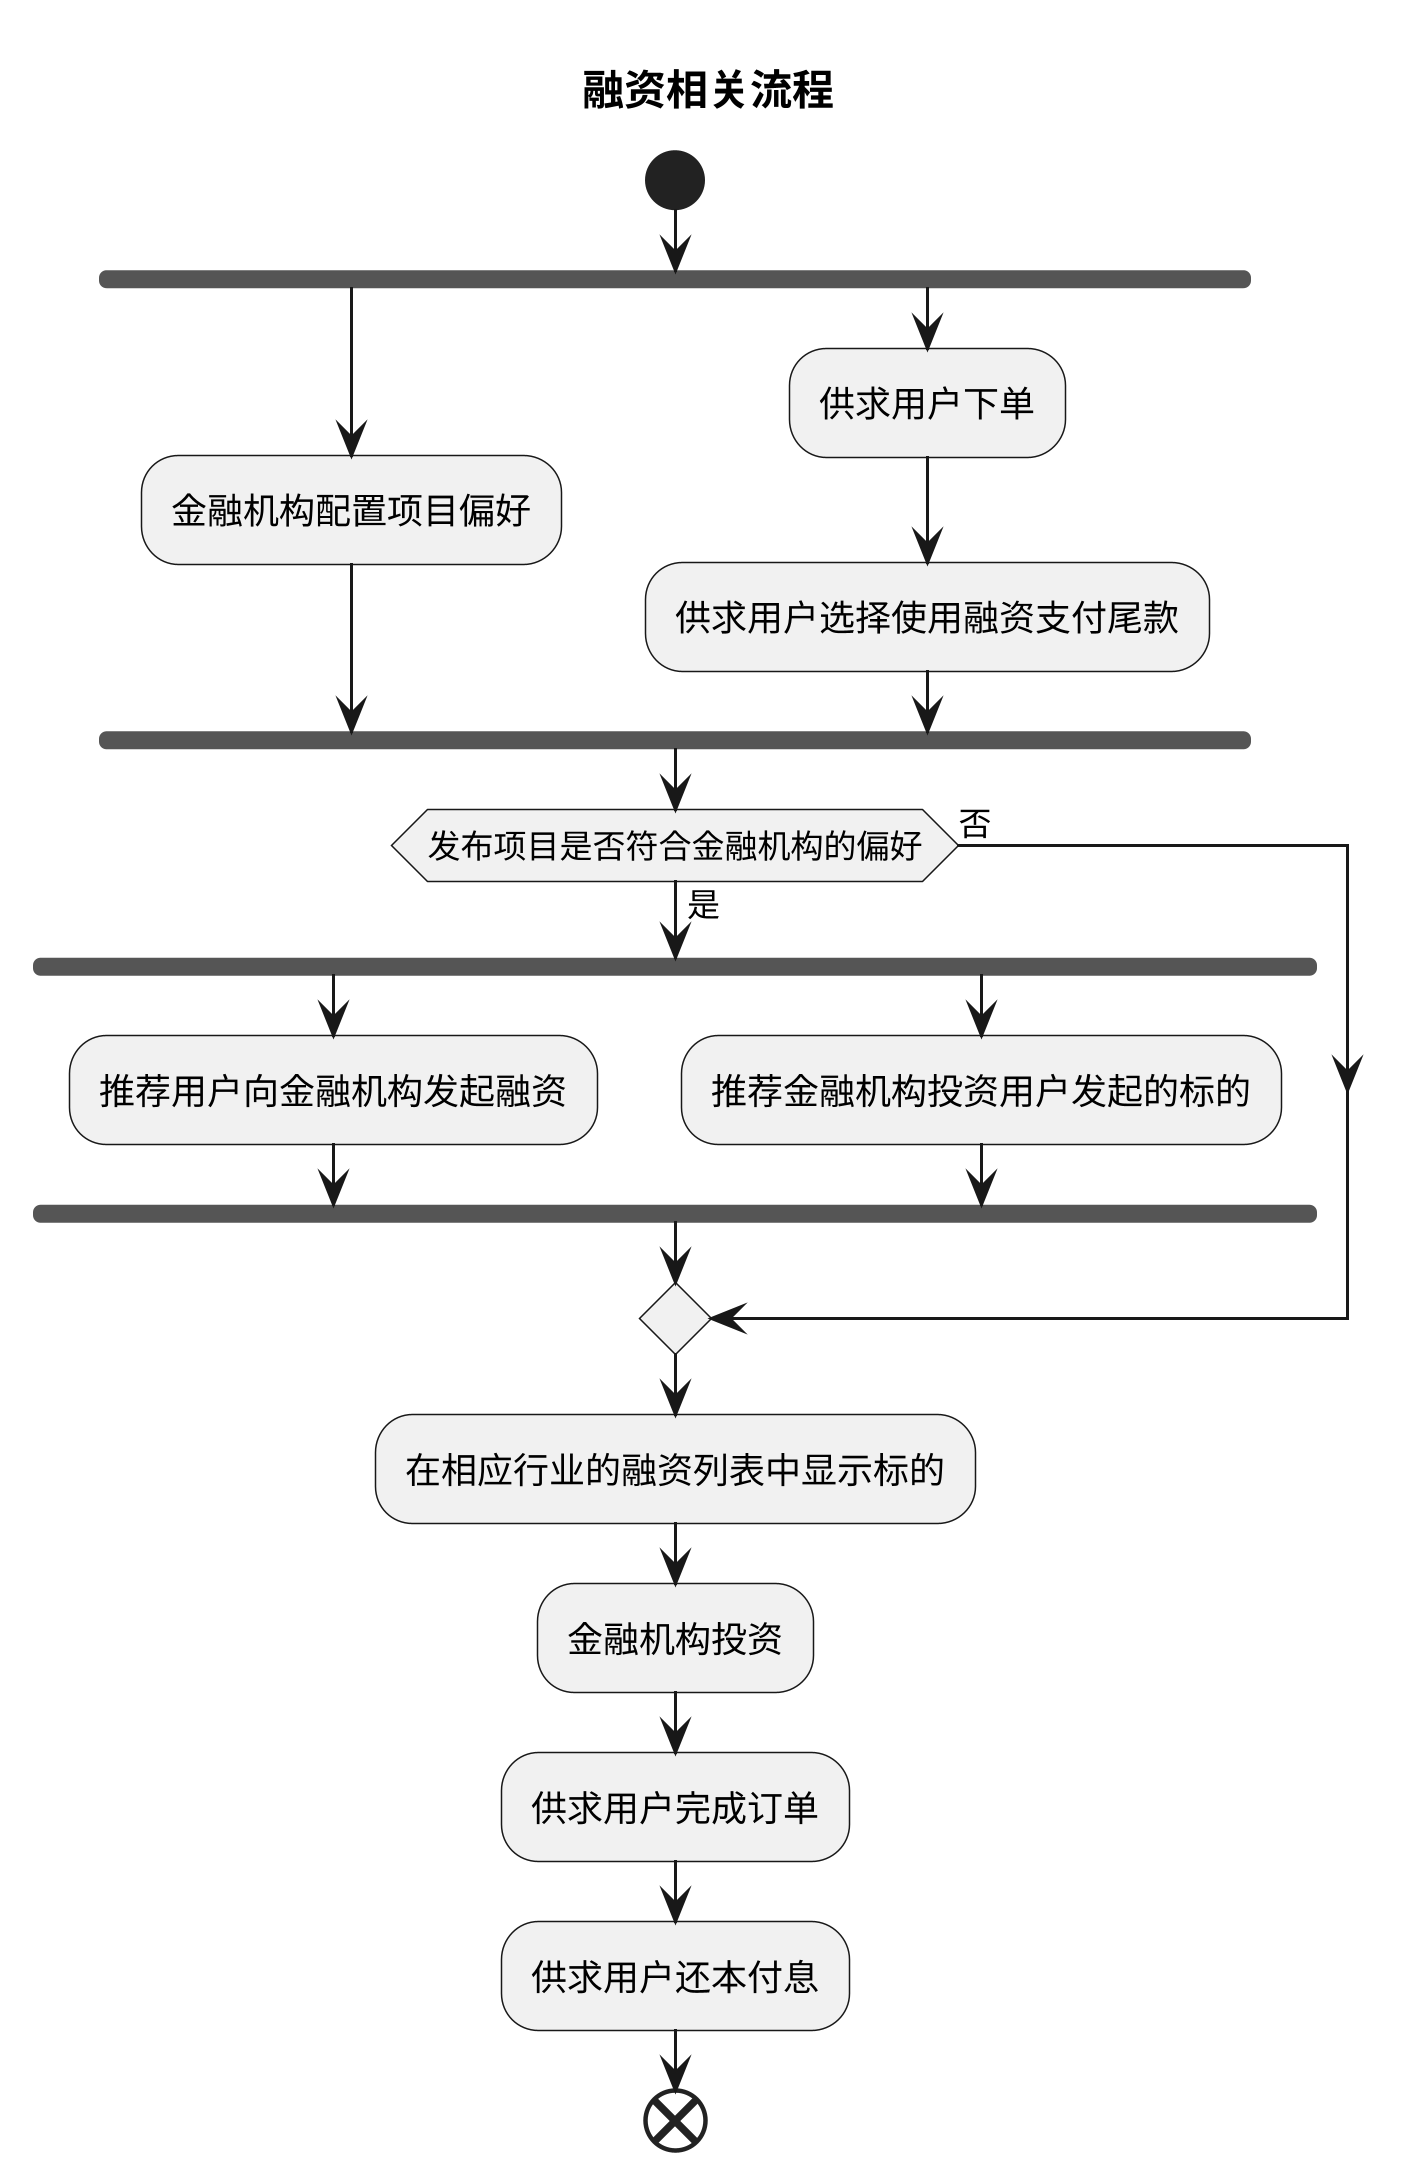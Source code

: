 @startuml
scale 3
title 融资相关流程
start
fork
:金融机构配置项目偏好;
fork again
:供求用户下单;
:供求用户选择使用融资支付尾款;
end fork
if (发布项目是否符合金融机构的偏好) then (是)
fork
:推荐用户向金融机构发起融资;
fork again
:推荐金融机构投资用户发起的标的;
end fork
else (否)
endif
:在相应行业的融资列表中显示标的;
:金融机构投资;
:供求用户完成订单;
:供求用户还本付息;
end
@enduml
